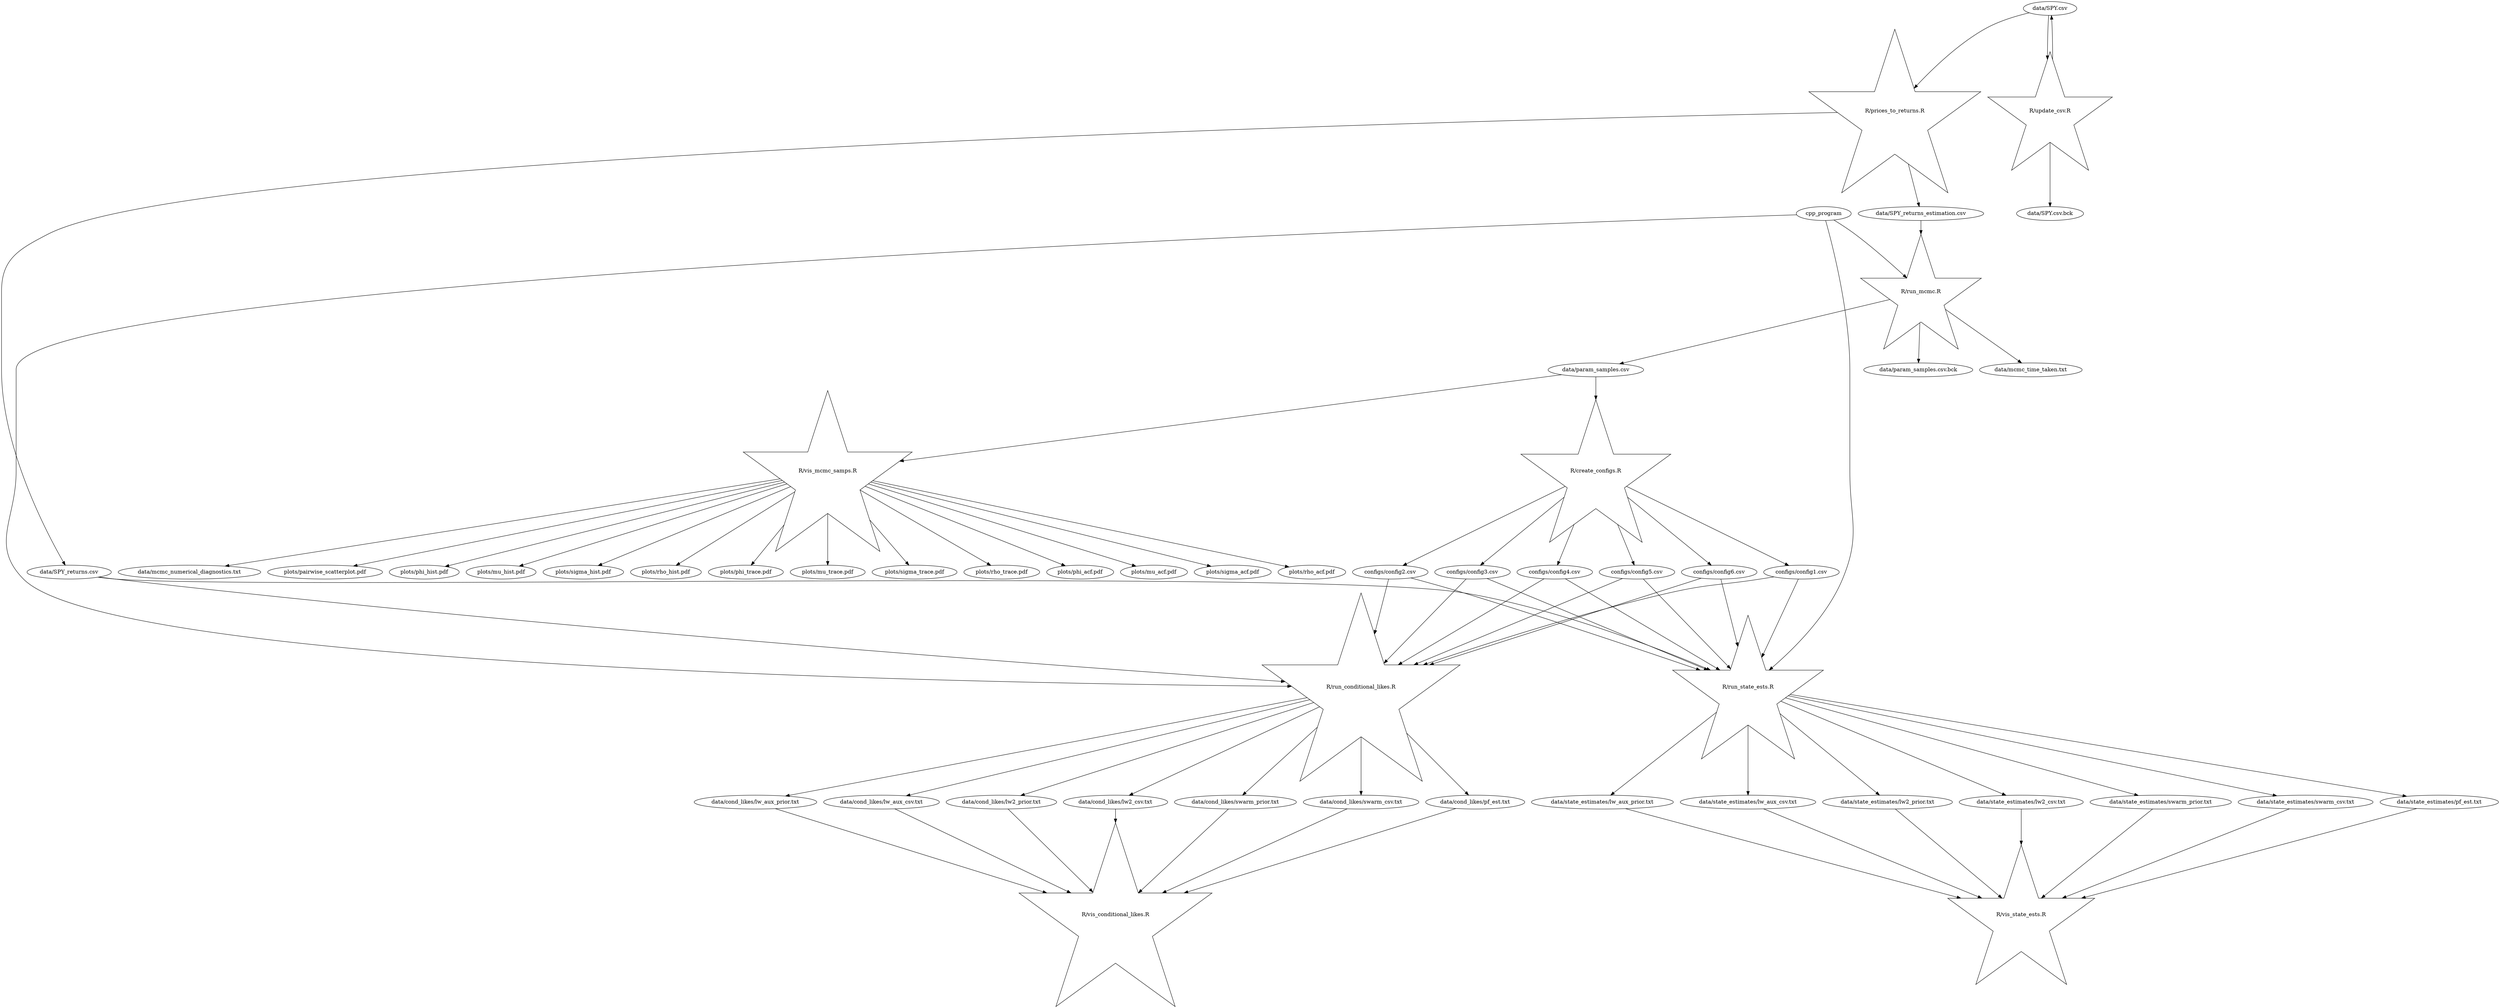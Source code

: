 digraph G {

  /* todo: trim config dependencies */
  /* todo: verify that dependencies are handled in Makfiles and scripts aren't sourcing other scripts */

  /* create_configs.R */
  "R/create_configs.R"[shape=star];  
  "data/param_samples.csv" -> "R/create_configs.R";
  "R/create_configs.R" -> "configs/config1.csv";
  "R/create_configs.R" -> "configs/config2.csv";
  "R/create_configs.R" -> "configs/config3.csv"; 
  "R/create_configs.R" -> "configs/config4.csv";  
  "R/create_configs.R" -> "configs/config5.csv";   
  "R/create_configs.R" -> "configs/config6.csv"; 
  
  /* prices_to_returns.R */
  "R/prices_to_returns.R"[shape=star];  
  "data/SPY.csv" -> "R/prices_to_returns.R"
  "R/prices_to_returns.R" -> "data/SPY_returns.csv";
  "R/prices_to_returns.R" -> "data/SPY_returns_estimation.csv";

  /* run_conditional_likes.R */  
  "R/run_conditional_likes.R"[shape=star];  
  "cpp_program" -> "R/run_conditional_likes.R";
  "data/SPY_returns.csv" -> "R/run_conditional_likes.R";
  "configs/config1.csv" -> "R/run_conditional_likes.R";
  "configs/config2.csv" -> "R/run_conditional_likes.R";
  "configs/config3.csv" -> "R/run_conditional_likes.R"; 
  "configs/config4.csv" -> "R/run_conditional_likes.R";  
  "configs/config5.csv" -> "R/run_conditional_likes.R";   
  "configs/config6.csv" -> "R/run_conditional_likes.R"; 
  "R/run_conditional_likes.R" -> "data/cond_likes/lw_aux_prior.txt";
  "R/run_conditional_likes.R" -> "data/cond_likes/lw_aux_csv.txt";
  "R/run_conditional_likes.R" -> "data/cond_likes/lw2_prior.txt";
  "R/run_conditional_likes.R" -> "data/cond_likes/lw2_csv.txt";  
  "R/run_conditional_likes.R" -> "data/cond_likes/swarm_prior.txt";    
  "R/run_conditional_likes.R" -> "data/cond_likes/swarm_csv.txt";    
  "R/run_conditional_likes.R" -> "data/cond_likes/pf_est.txt";    
  
  /* run_mcmc.R */  
  "R/run_mcmc.R"[shape=star];  
  "cpp_program" -> "R/run_mcmc.R";
  "data/SPY_returns_estimation.csv" -> "R/run_mcmc.R";
  "R/run_mcmc.R" -> "data/param_samples.csv";
  "R/run_mcmc.R" -> "data/param_samples.csv.bck";
  "R/run_mcmc.R" -> "data/mcmc_time_taken.txt";

  /* run_state_ests.R */
  "R/run_state_ests.R"[shape=star];  
  "configs/config1.csv" -> "R/run_state_ests.R";
  "configs/config2.csv" -> "R/run_state_ests.R";
  "configs/config3.csv" -> "R/run_state_ests.R"; 
  "configs/config4.csv" -> "R/run_state_ests.R";  
  "configs/config5.csv" -> "R/run_state_ests.R";   
  "configs/config6.csv" -> "R/run_state_ests.R"; 
  "cpp_program" -> "R/run_state_ests.R";
  "data/SPY_returns.csv" -> "R/run_state_ests.R";
  "R/run_state_ests.R" -> "data/state_estimates/lw_aux_prior.txt";
  "R/run_state_ests.R" -> "data/state_estimates/lw_aux_csv.txt";
  "R/run_state_ests.R" -> "data/state_estimates/lw2_prior.txt";
  "R/run_state_ests.R" -> "data/state_estimates/lw2_csv.txt";  
  "R/run_state_ests.R" -> "data/state_estimates/swarm_prior.txt";    
  "R/run_state_ests.R" -> "data/state_estimates/swarm_csv.txt";    
  "R/run_state_ests.R" -> "data/state_estimates/pf_est.txt";    

  /* update_csv.R */
  "R/update_csv.R"[shape=star];  
  "data/SPY.csv" -> "R/update_csv.R";
  "R/update_csv.R" -> "data/SPY.csv";
  "R/update_csv.R" -> "data/SPY.csv.bck";  

  /* vis_conditional_likes.R */
  /* todo: fill in visualization output file names */
  "R/vis_conditional_likes.R"[shape=star];  
  "data/cond_likes/lw_aux_prior.txt" -> "R/vis_conditional_likes.R";
  "data/cond_likes/lw_aux_csv.txt" -> "R/vis_conditional_likes.R";
  "data/cond_likes/lw2_prior.txt" -> "R/vis_conditional_likes.R";
  "data/cond_likes/lw2_csv.txt" -> "R/vis_conditional_likes.R";  
  "data/cond_likes/swarm_prior.txt" -> "R/vis_conditional_likes.R";    
  "data/cond_likes/swarm_csv.txt" -> "R/vis_conditional_likes.R";    
  "data/cond_likes/pf_est.txt" -> "R/vis_conditional_likes.R";

  /* vis_mcmc_samps.R */
  /* todo: fill in visualization output file names */
  "R/vis_mcmc_samps.R"[shape=star];  
  "data/param_samples.csv" -> "R/vis_mcmc_samps.R";
  "R/vis_mcmc_samps.R" -> "plots/pairwise_scatterplot.pdf";
  "R/vis_mcmc_samps.R" -> "plots/phi_hist.pdf";
  "R/vis_mcmc_samps.R" -> "plots/mu_hist.pdf";
  "R/vis_mcmc_samps.R" -> "plots/sigma_hist.pdf";  
  "R/vis_mcmc_samps.R" -> "plots/rho_hist.pdf";  
  "R/vis_mcmc_samps.R" -> "plots/phi_trace.pdf";
  "R/vis_mcmc_samps.R" -> "plots/mu_trace.pdf";  
  "R/vis_mcmc_samps.R" -> "plots/sigma_trace.pdf";
  "R/vis_mcmc_samps.R" -> "plots/rho_trace.pdf";  
  "R/vis_mcmc_samps.R" -> "plots/phi_acf.pdf";  
  "R/vis_mcmc_samps.R" -> "plots/mu_acf.pdf";  
  "R/vis_mcmc_samps.R" -> "plots/sigma_acf.pdf";
  "R/vis_mcmc_samps.R" -> "plots/rho_acf.pdf";
  "R/vis_mcmc_samps.R" -> "data/mcmc_numerical_diagnostics.txt";
  
  /* vis_state_ests.R */
  /* todo: fill in visualization output file names */
  "R/vis_state_ests.R"[shape=star];  
  "data/state_estimates/lw_aux_prior.txt" -> "R/vis_state_ests.R";
  "data/state_estimates/lw_aux_csv.txt" -> "R/vis_state_ests.R";
  "data/state_estimates/lw2_prior.txt" -> "R/vis_state_ests.R";
  "data/state_estimates/lw2_csv.txt" -> "R/vis_state_ests.R";  
  "data/state_estimates/swarm_prior.txt" -> "R/vis_state_ests.R";    
  "data/state_estimates/swarm_csv.txt" -> "R/vis_state_ests.R";    
  "data/state_estimates/pf_est.txt" -> "R/vis_state_ests.R";  

}

